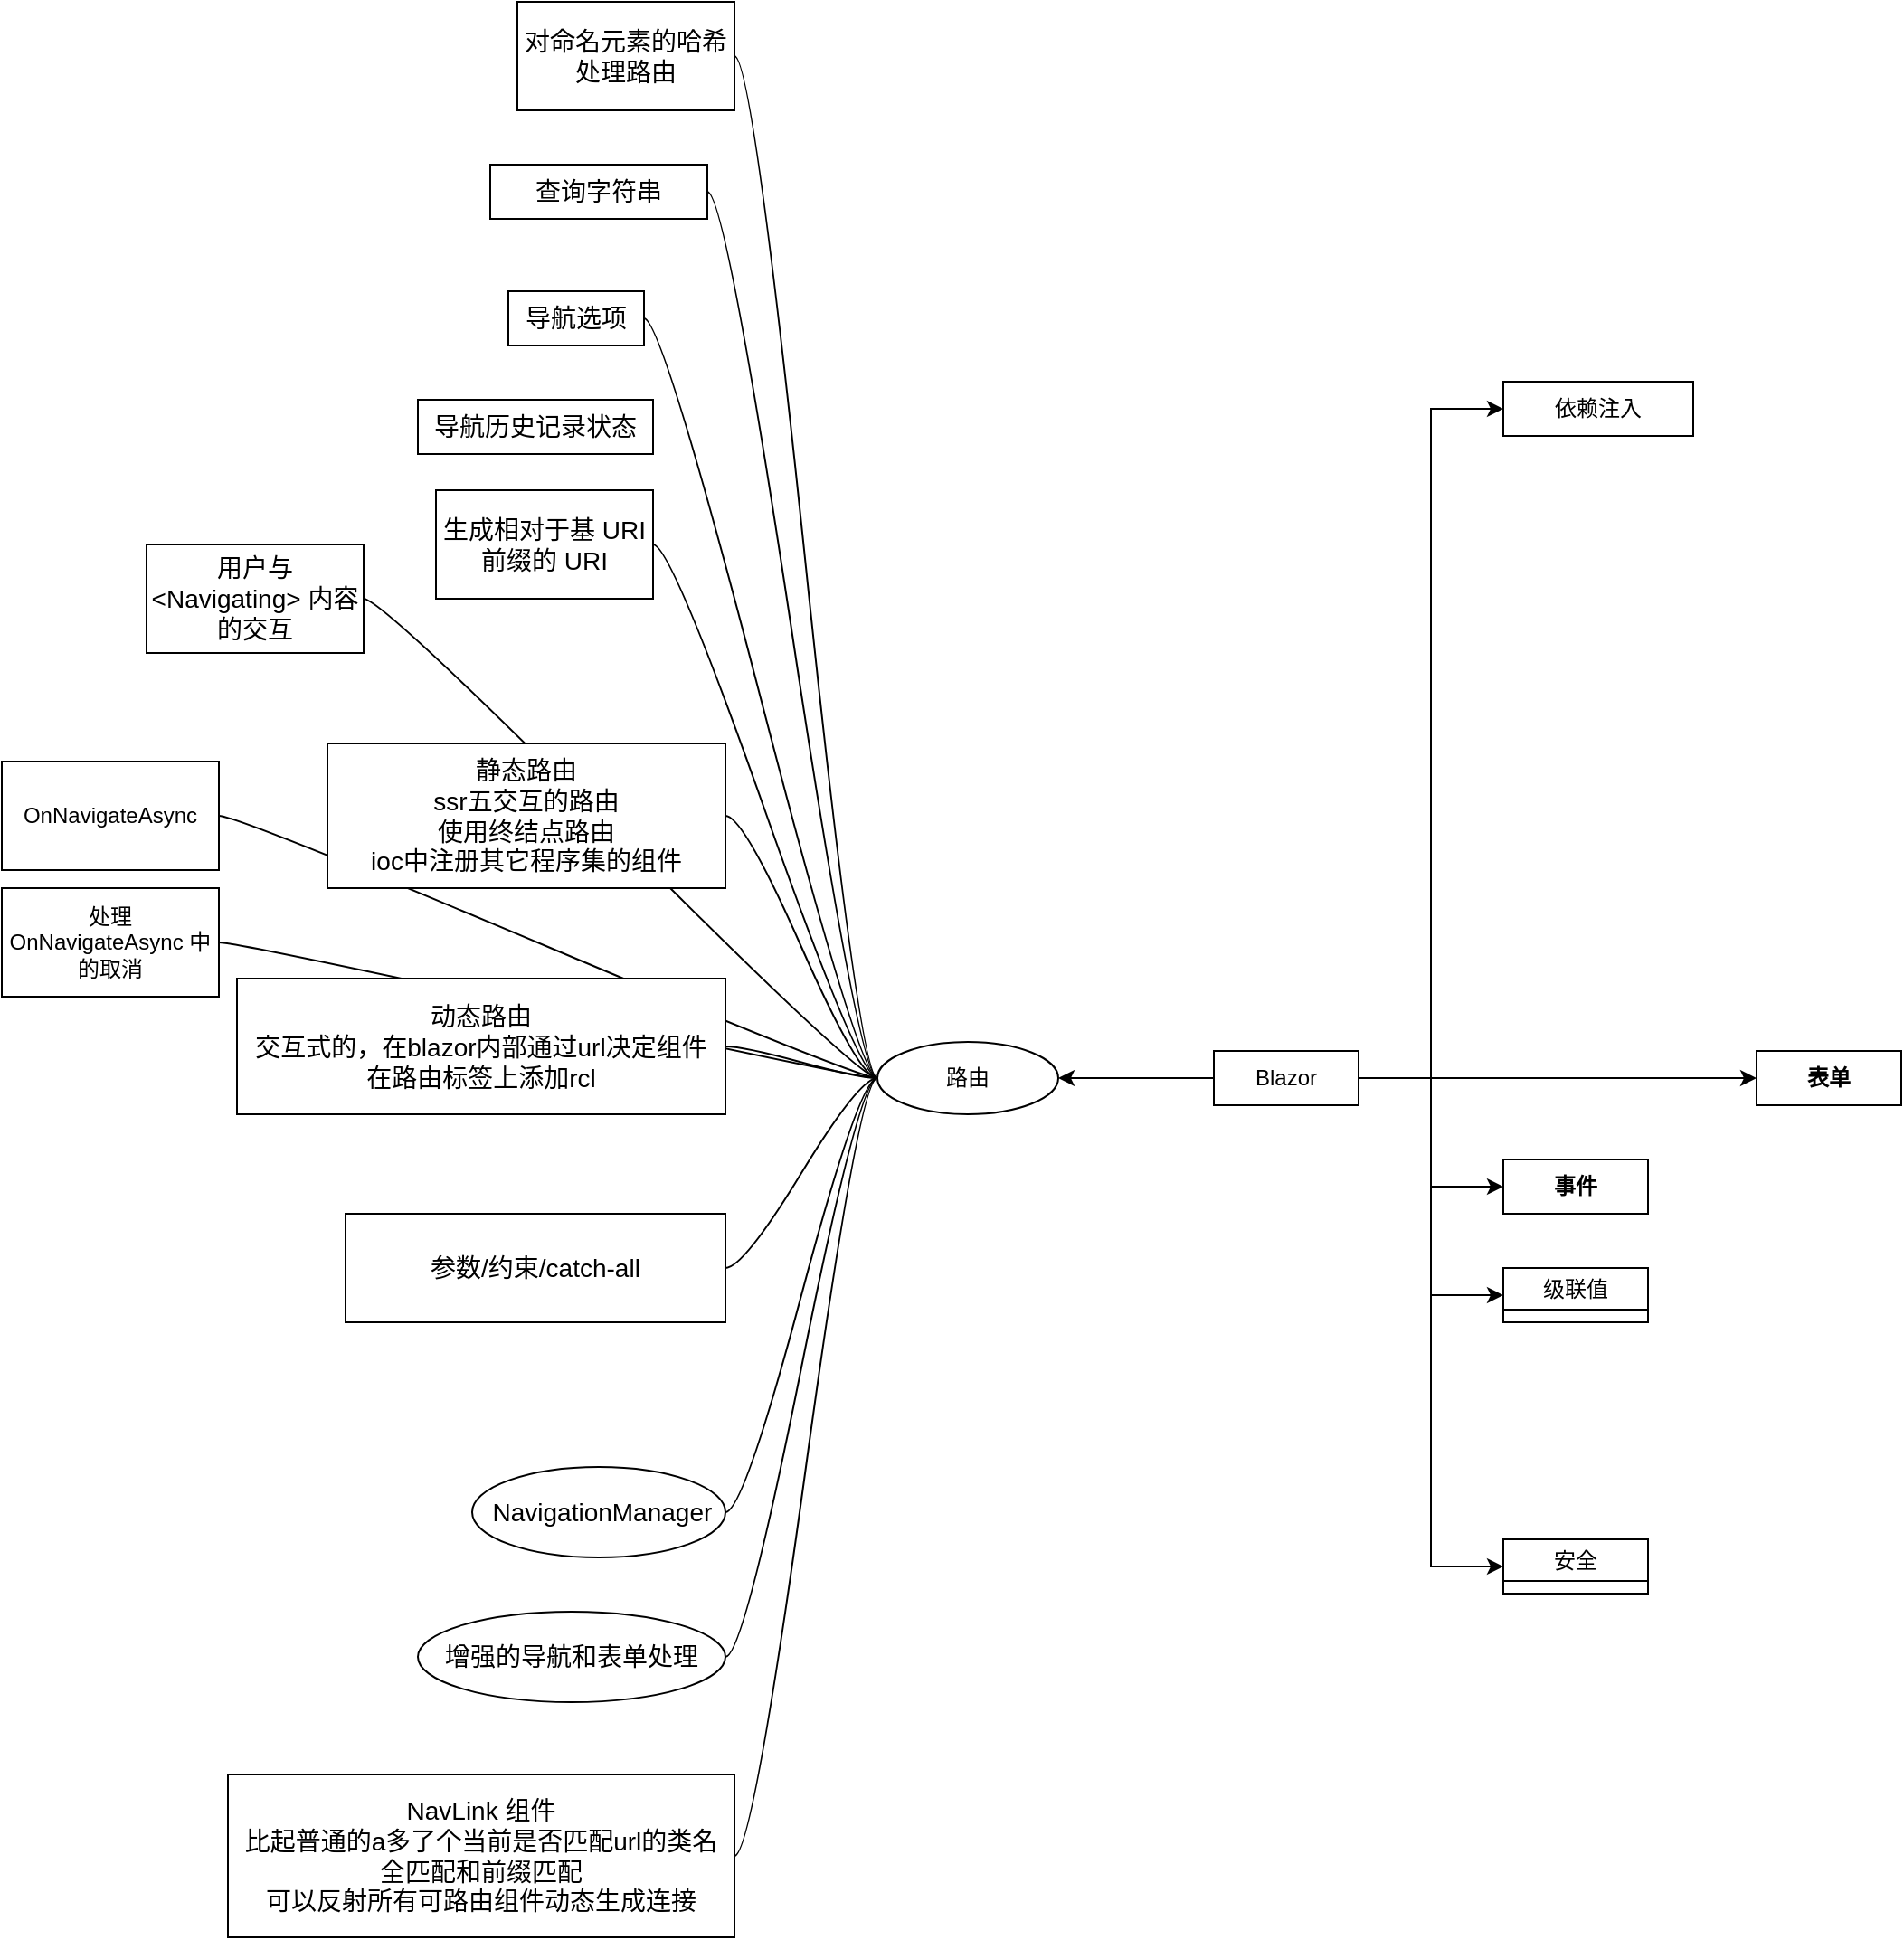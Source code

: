 <mxfile version="24.4.15" type="github">
  <diagram name="第 1 页" id="9dL3aeNZnrdGKL3NRtZ4">
    <mxGraphModel dx="2253" dy="1962" grid="1" gridSize="10" guides="1" tooltips="1" connect="1" arrows="1" fold="1" page="1" pageScale="1" pageWidth="827" pageHeight="1169" math="0" shadow="0">
      <root>
        <mxCell id="0" />
        <mxCell id="1" parent="0" />
        <UserObject label="&lt;span style=&quot;font-weight: 400; text-align: left;&quot;&gt;级联值&lt;/span&gt;" link="https://learn.microsoft.com/zh-cn/aspnet/core/blazor/components/cascading-values-and-parameters?view=aspnetcore-8.0" linkTarget="_blank" id="Nx5NZt9RhkugBRBcL5FL-10">
          <mxCell style="swimlane;whiteSpace=wrap;html=1;" parent="1" vertex="1" collapsed="1">
            <mxGeometry x="710" y="600" width="80" height="30" as="geometry">
              <mxRectangle x="710" y="600" width="230" height="120" as="alternateBounds" />
            </mxGeometry>
          </mxCell>
        </UserObject>
        <mxCell id="Nx5NZt9RhkugBRBcL5FL-37" value="&lt;span style=&quot;text-align: left;&quot;&gt;匿名或命名值&lt;/span&gt;&lt;div&gt;&lt;span style=&quot;text-align: left;&quot;&gt;不变的数据用IsFixed&amp;nbsp;&lt;/span&gt;&lt;span style=&quot;text-align: left;&quot;&gt;&lt;br&gt;&lt;/span&gt;&lt;/div&gt;&lt;div&gt;&lt;span style=&quot;text-align: left;&quot;&gt;从ioc提供 或者 通过级联值组件提供&lt;/span&gt;&lt;span style=&quot;text-align: left;&quot;&gt;&lt;br&gt;&lt;/span&gt;&lt;/div&gt;&lt;div&gt;&lt;span style=&quot;text-align: left;&quot;&gt;级联参数中的泛型参考&lt;/span&gt;&lt;span style=&quot;text-align: left;&quot;&gt;&lt;br&gt;&lt;/span&gt;&lt;/div&gt;" style="text;html=1;align=center;verticalAlign=middle;whiteSpace=wrap;rounded=0;" parent="Nx5NZt9RhkugBRBcL5FL-10" vertex="1">
          <mxGeometry x="10" y="30" width="210" height="80" as="geometry" />
        </mxCell>
        <mxCell id="LEiN4Oc-gCtD11Xc73Pk-11" style="edgeStyle=orthogonalEdgeStyle;rounded=0;orthogonalLoop=1;jettySize=auto;html=1;exitX=1;exitY=0.5;exitDx=0;exitDy=0;entryX=0;entryY=0.5;entryDx=0;entryDy=0;" parent="1" source="LEiN4Oc-gCtD11Xc73Pk-2" target="LEiN4Oc-gCtD11Xc73Pk-10" edge="1">
          <mxGeometry relative="1" as="geometry" />
        </mxCell>
        <mxCell id="LEiN4Oc-gCtD11Xc73Pk-14" style="edgeStyle=orthogonalEdgeStyle;rounded=0;orthogonalLoop=1;jettySize=auto;html=1;exitX=1;exitY=0.5;exitDx=0;exitDy=0;entryX=0;entryY=0.5;entryDx=0;entryDy=0;" parent="1" source="LEiN4Oc-gCtD11Xc73Pk-2" target="Nx5NZt9RhkugBRBcL5FL-10" edge="1">
          <mxGeometry relative="1" as="geometry" />
        </mxCell>
        <mxCell id="LEiN4Oc-gCtD11Xc73Pk-17" style="edgeStyle=orthogonalEdgeStyle;rounded=0;orthogonalLoop=1;jettySize=auto;html=1;exitX=1;exitY=0.5;exitDx=0;exitDy=0;entryX=0;entryY=0.5;entryDx=0;entryDy=0;" parent="1" source="LEiN4Oc-gCtD11Xc73Pk-2" target="LEiN4Oc-gCtD11Xc73Pk-15" edge="1">
          <mxGeometry relative="1" as="geometry">
            <mxPoint x="530" y="900" as="targetPoint" />
          </mxGeometry>
        </mxCell>
        <mxCell id="9soH2Tnj0gDLSs4Zu7I_-5" style="edgeStyle=orthogonalEdgeStyle;rounded=0;orthogonalLoop=1;jettySize=auto;html=1;exitX=1;exitY=0.5;exitDx=0;exitDy=0;entryX=0;entryY=0.5;entryDx=0;entryDy=0;" parent="1" source="LEiN4Oc-gCtD11Xc73Pk-2" target="NA4N0K11jMTMra5-zzjc-3" edge="1">
          <mxGeometry relative="1" as="geometry">
            <mxPoint x="710" y="130" as="targetPoint" />
            <Array as="points">
              <mxPoint x="670" y="495" />
              <mxPoint x="670" y="125" />
            </Array>
          </mxGeometry>
        </mxCell>
        <mxCell id="a63SE2EhLeEljrI_GzT4-1" style="edgeStyle=orthogonalEdgeStyle;rounded=0;orthogonalLoop=1;jettySize=auto;html=1;exitX=1;exitY=0.5;exitDx=0;exitDy=0;entryX=0;entryY=0.5;entryDx=0;entryDy=0;" edge="1" parent="1" source="LEiN4Oc-gCtD11Xc73Pk-2" target="LEiN4Oc-gCtD11Xc73Pk-6">
          <mxGeometry relative="1" as="geometry" />
        </mxCell>
        <mxCell id="a63SE2EhLeEljrI_GzT4-3" style="edgeStyle=orthogonalEdgeStyle;rounded=0;orthogonalLoop=1;jettySize=auto;html=1;exitX=0;exitY=0.5;exitDx=0;exitDy=0;entryX=1;entryY=0.5;entryDx=0;entryDy=0;" edge="1" parent="1" source="LEiN4Oc-gCtD11Xc73Pk-2" target="a63SE2EhLeEljrI_GzT4-2">
          <mxGeometry relative="1" as="geometry" />
        </mxCell>
        <mxCell id="LEiN4Oc-gCtD11Xc73Pk-2" value="Blazor" style="rounded=0;whiteSpace=wrap;html=1;treeFolding=1;" parent="1" vertex="1">
          <mxGeometry x="550" y="480" width="80" height="30" as="geometry" />
        </mxCell>
        <mxCell id="LEiN4Oc-gCtD11Xc73Pk-6" value="&lt;span style=&quot;font-weight: 700;&quot;&gt;表单&lt;/span&gt;" style="rounded=0;whiteSpace=wrap;html=1;treeFolding=1;" parent="1" vertex="1">
          <mxGeometry x="850" y="480" width="80" height="30" as="geometry" />
        </mxCell>
        <mxCell id="LEiN4Oc-gCtD11Xc73Pk-10" value="&lt;span style=&quot;font-weight: 700;&quot;&gt;事件&lt;/span&gt;" style="rounded=0;whiteSpace=wrap;html=1;treeFolding=1;" parent="1" vertex="1">
          <mxGeometry x="710" y="540" width="80" height="30" as="geometry" />
        </mxCell>
        <UserObject label="&lt;span style=&quot;font-weight: 400; text-align: left;&quot;&gt;安全&lt;/span&gt;" id="LEiN4Oc-gCtD11Xc73Pk-15">
          <mxCell style="swimlane;whiteSpace=wrap;html=1;" parent="1" vertex="1" collapsed="1">
            <mxGeometry x="710" y="750" width="80" height="30" as="geometry">
              <mxRectangle x="710" y="750" width="300" height="190" as="alternateBounds" />
            </mxGeometry>
          </mxCell>
        </UserObject>
        <mxCell id="LEiN4Oc-gCtD11Xc73Pk-16" value="&lt;span style=&quot;text-align: left;&quot;&gt;匿名或命名值&lt;/span&gt;&lt;div&gt;&lt;span style=&quot;text-align: left;&quot;&gt;不变的数据用IsFixed&amp;nbsp;&lt;/span&gt;&lt;span style=&quot;text-align: left;&quot;&gt;&lt;br&gt;&lt;/span&gt;&lt;/div&gt;&lt;div&gt;&lt;span style=&quot;text-align: left;&quot;&gt;从ioc提供 或者 通过级联值组件提供&lt;/span&gt;&lt;span style=&quot;text-align: left;&quot;&gt;&lt;br&gt;&lt;/span&gt;&lt;/div&gt;&lt;div&gt;&lt;span style=&quot;text-align: left;&quot;&gt;级联参数中的泛型参考&lt;/span&gt;&lt;span style=&quot;text-align: left;&quot;&gt;&lt;br&gt;&lt;/span&gt;&lt;/div&gt;" style="text;html=1;align=center;verticalAlign=middle;whiteSpace=wrap;rounded=0;" parent="LEiN4Oc-gCtD11Xc73Pk-15" vertex="1">
          <mxGeometry x="30" y="50" width="210" height="110" as="geometry" />
        </mxCell>
        <UserObject label="&lt;div style=&quot;text-align: left;&quot;&gt;&lt;span style=&quot;background-color: initial; font-weight: 400;&quot;&gt;ef问题&lt;/span&gt;&lt;/div&gt;" id="9soH2Tnj0gDLSs4Zu7I_-28">
          <mxCell style="swimlane;whiteSpace=wrap;html=1;" parent="1" vertex="1" visible="0">
            <mxGeometry x="1470" y="70" width="170" height="80" as="geometry">
              <mxRectangle x="1440" y="200" width="80" height="35" as="alternateBounds" />
            </mxGeometry>
          </mxCell>
        </UserObject>
        <mxCell id="9soH2Tnj0gDLSs4Zu7I_-29" value="&lt;div&gt;没啥特别的，&lt;/div&gt;" style="text;html=1;align=left;verticalAlign=top;whiteSpace=wrap;rounded=0;movable=1;resizable=1;rotatable=1;deletable=1;editable=1;locked=0;connectable=1;" parent="9soH2Tnj0gDLSs4Zu7I_-28" vertex="1">
          <mxGeometry x="10" y="30" width="150" height="30" as="geometry" />
        </mxCell>
        <mxCell id="9soH2Tnj0gDLSs4Zu7I_-4" value="&lt;div&gt;&lt;span style=&quot;&quot;&gt;没啥特别的&lt;/span&gt;&lt;/div&gt;&lt;div&gt;&lt;span style=&quot;&quot;&gt;若某些服务是客户端服务端都需要的，则在客户端项目中定义扩展方法，两边都调用下。&lt;/span&gt;&lt;/div&gt;&lt;div&gt;&lt;span style=&quot;&quot;&gt;日抛仅在客户端注册服务，客户端也会预呈现时报错，要么服务端注册下，要么禁用&lt;/span&gt;&lt;/div&gt;&lt;div&gt;&lt;span style=&quot;&quot;&gt;&lt;br&gt;&lt;/span&gt;&lt;/div&gt;&lt;div&gt;scope客户端中等同于单例&lt;/div&gt;&lt;div&gt;tran的是每次从容器中获取服务都会new一个&lt;/div&gt;&lt;div&gt;&lt;br&gt;&lt;/div&gt;&lt;div&gt;在组件中需要服务是用@inject 或InjectAttribute&lt;/div&gt;&lt;div&gt;&lt;br&gt;&lt;/div&gt;&lt;div&gt;Dispose服务问题&lt;/div&gt;&lt;div&gt;结论：单例的无所谓，没有实现IDispose的有点点问题，但不大，除了单例最好用都用&lt;span style=&quot;background-color: initial;&quot;&gt;OwningComponentBase&lt;/span&gt;&lt;/div&gt;&lt;div&gt;&lt;span style=&quot;background-color: initial;&quot;&gt;&lt;br&gt;&lt;/span&gt;&lt;/div&gt;&lt;div&gt;瞬态或范围服务在服务端基于长连接，所以生存期过程，对Dispose对象有影响，因为会长期持有&lt;/div&gt;&lt;div&gt;瞬时dispose服务在客户端也有问题，因为每次从容器中获取服务时都会是新的，又无法释放&lt;/div&gt;&lt;div&gt;所以dispose要尤其注意，请使用：&amp;nbsp;OwningComponentBase&lt;/div&gt;&lt;div&gt;&lt;br&gt;&lt;/div&gt;&lt;div&gt;文档中有检查应该使用使用&lt;span style=&quot;background-color: initial;&quot;&gt;OwningComponentBase的服务，这个还是有必要的，因为将来也可能搞出问题来&lt;/span&gt;&lt;/div&gt;&lt;div&gt;&lt;span style=&quot;background-color: initial;&quot;&gt;&lt;br&gt;&lt;/span&gt;&lt;/div&gt;&lt;div&gt;&lt;span style=&quot;background-color: initial;&quot;&gt;ef中这方面的说明请参考文档&lt;/span&gt;&lt;/div&gt;&lt;div&gt;&lt;br&gt;&lt;/div&gt;" style="text;html=1;align=left;verticalAlign=top;whiteSpace=wrap;rounded=0;movable=1;resizable=1;rotatable=1;deletable=1;editable=1;locked=0;connectable=1;spacingTop=2;spacingLeft=5;spacingBottom=5;spacingRight=5;" parent="1" vertex="1" visible="0">
          <mxGeometry x="1090" y="180" width="490" height="350" as="geometry" />
        </mxCell>
        <mxCell id="NA4N0K11jMTMra5-zzjc-4" style="edgeStyle=elbowEdgeStyle;rounded=0;orthogonalLoop=1;jettySize=auto;html=1;startArrow=none;endArrow=none;exitX=1;exitY=0.5;exitDx=0;exitDy=0;entryX=0;entryY=0.75;entryDx=0;entryDy=0;" parent="1" source="NA4N0K11jMTMra5-zzjc-3" target="9soH2Tnj0gDLSs4Zu7I_-28" edge="1" visible="0">
          <mxGeometry relative="1" as="geometry">
            <Array as="points">
              <mxPoint x="1160" y="140" />
            </Array>
          </mxGeometry>
        </mxCell>
        <mxCell id="NA4N0K11jMTMra5-zzjc-5" style="edgeStyle=elbowEdgeStyle;rounded=0;orthogonalLoop=1;jettySize=auto;html=1;startArrow=none;endArrow=none;exitX=1;exitY=0.5;exitDx=0;exitDy=0;" parent="1" source="NA4N0K11jMTMra5-zzjc-3" target="9soH2Tnj0gDLSs4Zu7I_-4" edge="1" visible="0">
          <mxGeometry relative="1" as="geometry" />
        </mxCell>
        <UserObject label="依赖注入" treeRoot="1" id="NA4N0K11jMTMra5-zzjc-3">
          <mxCell style="whiteSpace=wrap;html=1;align=center;treeFolding=1;treeMoving=1;newEdgeStyle={&quot;edgeStyle&quot;:&quot;elbowEdgeStyle&quot;,&quot;startArrow&quot;:&quot;none&quot;,&quot;endArrow&quot;:&quot;none&quot;};" parent="1" vertex="1" collapsed="1">
            <mxGeometry x="710" y="110" width="105" height="30" as="geometry" />
          </mxCell>
        </UserObject>
        <mxCell id="a63SE2EhLeEljrI_GzT4-6" style="edgeStyle=entityRelationEdgeStyle;rounded=0;orthogonalLoop=1;jettySize=auto;html=1;startArrow=none;endArrow=none;segment=10;curved=1;sourcePerimeterSpacing=0;targetPerimeterSpacing=0;exitX=0;exitY=0.5;exitDx=0;exitDy=0;entryX=1;entryY=0.5;entryDx=0;entryDy=0;" edge="1" parent="1" source="a63SE2EhLeEljrI_GzT4-2" target="a63SE2EhLeEljrI_GzT4-5">
          <mxGeometry relative="1" as="geometry" />
        </mxCell>
        <mxCell id="a63SE2EhLeEljrI_GzT4-8" style="edgeStyle=entityRelationEdgeStyle;rounded=0;orthogonalLoop=1;jettySize=auto;html=1;startArrow=none;endArrow=none;segment=10;curved=1;sourcePerimeterSpacing=0;targetPerimeterSpacing=0;exitX=0;exitY=0.5;exitDx=0;exitDy=0;entryX=1;entryY=0.5;entryDx=0;entryDy=0;" edge="1" parent="1" source="a63SE2EhLeEljrI_GzT4-2" target="a63SE2EhLeEljrI_GzT4-7">
          <mxGeometry relative="1" as="geometry" />
        </mxCell>
        <mxCell id="a63SE2EhLeEljrI_GzT4-10" style="edgeStyle=entityRelationEdgeStyle;rounded=0;orthogonalLoop=1;jettySize=auto;html=1;startArrow=none;endArrow=none;segment=10;curved=1;sourcePerimeterSpacing=0;targetPerimeterSpacing=0;exitX=0;exitY=0.5;exitDx=0;exitDy=0;entryX=1;entryY=0.5;entryDx=0;entryDy=0;" edge="1" parent="1" source="a63SE2EhLeEljrI_GzT4-2" target="a63SE2EhLeEljrI_GzT4-9">
          <mxGeometry relative="1" as="geometry" />
        </mxCell>
        <mxCell id="a63SE2EhLeEljrI_GzT4-19" style="edgeStyle=entityRelationEdgeStyle;rounded=0;orthogonalLoop=1;jettySize=auto;html=1;startArrow=none;endArrow=none;segment=10;curved=1;sourcePerimeterSpacing=0;targetPerimeterSpacing=0;exitX=0;exitY=0.5;exitDx=0;exitDy=0;" edge="1" parent="1" source="a63SE2EhLeEljrI_GzT4-2" target="a63SE2EhLeEljrI_GzT4-18">
          <mxGeometry relative="1" as="geometry" />
        </mxCell>
        <mxCell id="a63SE2EhLeEljrI_GzT4-22" style="edgeStyle=entityRelationEdgeStyle;rounded=0;orthogonalLoop=1;jettySize=auto;html=1;startArrow=none;endArrow=none;segment=10;curved=1;sourcePerimeterSpacing=0;targetPerimeterSpacing=0;exitX=0;exitY=0.5;exitDx=0;exitDy=0;entryX=1;entryY=0.5;entryDx=0;entryDy=0;" edge="1" parent="1" source="a63SE2EhLeEljrI_GzT4-2" target="a63SE2EhLeEljrI_GzT4-21">
          <mxGeometry relative="1" as="geometry" />
        </mxCell>
        <mxCell id="a63SE2EhLeEljrI_GzT4-26" style="edgeStyle=entityRelationEdgeStyle;rounded=0;orthogonalLoop=1;jettySize=auto;html=1;startArrow=none;endArrow=none;segment=10;curved=1;sourcePerimeterSpacing=0;targetPerimeterSpacing=0;exitX=0;exitY=0.5;exitDx=0;exitDy=0;" edge="1" parent="1" source="a63SE2EhLeEljrI_GzT4-2" target="a63SE2EhLeEljrI_GzT4-25">
          <mxGeometry relative="1" as="geometry" />
        </mxCell>
        <mxCell id="a63SE2EhLeEljrI_GzT4-32" style="edgeStyle=entityRelationEdgeStyle;rounded=0;orthogonalLoop=1;jettySize=auto;html=1;startArrow=none;endArrow=none;segment=10;curved=1;sourcePerimeterSpacing=0;targetPerimeterSpacing=0;exitX=0;exitY=0.5;exitDx=0;exitDy=0;entryX=1;entryY=0.5;entryDx=0;entryDy=0;" edge="1" parent="1" source="a63SE2EhLeEljrI_GzT4-2" target="a63SE2EhLeEljrI_GzT4-31">
          <mxGeometry relative="1" as="geometry" />
        </mxCell>
        <mxCell id="a63SE2EhLeEljrI_GzT4-35" style="edgeStyle=entityRelationEdgeStyle;rounded=0;orthogonalLoop=1;jettySize=auto;html=1;startArrow=none;endArrow=none;segment=10;curved=1;sourcePerimeterSpacing=0;targetPerimeterSpacing=0;exitX=0;exitY=0.5;exitDx=0;exitDy=0;" edge="1" parent="1" source="a63SE2EhLeEljrI_GzT4-2" target="a63SE2EhLeEljrI_GzT4-34">
          <mxGeometry relative="1" as="geometry" />
        </mxCell>
        <mxCell id="a63SE2EhLeEljrI_GzT4-37" style="edgeStyle=entityRelationEdgeStyle;rounded=0;orthogonalLoop=1;jettySize=auto;html=1;startArrow=none;endArrow=none;segment=10;curved=1;sourcePerimeterSpacing=0;targetPerimeterSpacing=0;exitX=0;exitY=0.5;exitDx=0;exitDy=0;entryX=1;entryY=0.5;entryDx=0;entryDy=0;" edge="1" parent="1" source="a63SE2EhLeEljrI_GzT4-2" target="a63SE2EhLeEljrI_GzT4-36">
          <mxGeometry relative="1" as="geometry" />
        </mxCell>
        <mxCell id="a63SE2EhLeEljrI_GzT4-39" style="edgeStyle=entityRelationEdgeStyle;rounded=0;orthogonalLoop=1;jettySize=auto;html=1;startArrow=none;endArrow=none;segment=10;curved=1;sourcePerimeterSpacing=0;targetPerimeterSpacing=0;exitX=0;exitY=0.5;exitDx=0;exitDy=0;entryX=1;entryY=0.5;entryDx=0;entryDy=0;" edge="1" parent="1" source="a63SE2EhLeEljrI_GzT4-2" target="a63SE2EhLeEljrI_GzT4-38">
          <mxGeometry relative="1" as="geometry" />
        </mxCell>
        <mxCell id="a63SE2EhLeEljrI_GzT4-41" style="edgeStyle=entityRelationEdgeStyle;rounded=0;orthogonalLoop=1;jettySize=auto;html=1;startArrow=none;endArrow=none;segment=10;curved=1;sourcePerimeterSpacing=0;targetPerimeterSpacing=0;exitX=0;exitY=0.5;exitDx=0;exitDy=0;entryX=1;entryY=0.5;entryDx=0;entryDy=0;" edge="1" parent="1" source="a63SE2EhLeEljrI_GzT4-2" target="a63SE2EhLeEljrI_GzT4-40">
          <mxGeometry relative="1" as="geometry" />
        </mxCell>
        <mxCell id="a63SE2EhLeEljrI_GzT4-43" style="edgeStyle=entityRelationEdgeStyle;rounded=0;orthogonalLoop=1;jettySize=auto;html=1;startArrow=none;endArrow=none;segment=10;curved=1;sourcePerimeterSpacing=0;targetPerimeterSpacing=0;exitX=0;exitY=0.5;exitDx=0;exitDy=0;" edge="1" parent="1" source="a63SE2EhLeEljrI_GzT4-2" target="a63SE2EhLeEljrI_GzT4-42">
          <mxGeometry relative="1" as="geometry" />
        </mxCell>
        <mxCell id="a63SE2EhLeEljrI_GzT4-45" style="edgeStyle=entityRelationEdgeStyle;rounded=0;orthogonalLoop=1;jettySize=auto;html=1;startArrow=none;endArrow=none;segment=10;curved=1;sourcePerimeterSpacing=0;targetPerimeterSpacing=0;exitX=0;exitY=0.5;exitDx=0;exitDy=0;" edge="1" parent="1" source="a63SE2EhLeEljrI_GzT4-2" target="a63SE2EhLeEljrI_GzT4-44">
          <mxGeometry relative="1" as="geometry" />
        </mxCell>
        <mxCell id="a63SE2EhLeEljrI_GzT4-2" value="路由" style="ellipse;whiteSpace=wrap;html=1;align=center;newEdgeStyle={&quot;edgeStyle&quot;:&quot;entityRelationEdgeStyle&quot;,&quot;startArrow&quot;:&quot;none&quot;,&quot;endArrow&quot;:&quot;none&quot;,&quot;segment&quot;:10,&quot;curved&quot;:1,&quot;sourcePerimeterSpacing&quot;:0,&quot;targetPerimeterSpacing&quot;:0};treeFolding=1;treeMoving=1;" vertex="1" parent="1">
          <mxGeometry x="364" y="475" width="100" height="40" as="geometry" />
        </mxCell>
        <UserObject label="&lt;div style=&quot;font-size: 14px;&quot;&gt;静态路由&lt;/div&gt;ssr五交互的路由&lt;div style=&quot;font-size: 14px;&quot;&gt;使用终结点路由&lt;/div&gt;&lt;div style=&quot;font-size: 14px;&quot;&gt;ioc中注册其它程序集的组件&lt;/div&gt;" treeRoot="1" id="a63SE2EhLeEljrI_GzT4-5">
          <mxCell style="whiteSpace=wrap;html=1;align=center;treeFolding=1;treeMoving=1;newEdgeStyle={&quot;edgeStyle&quot;:&quot;elbowEdgeStyle&quot;,&quot;startArrow&quot;:&quot;none&quot;,&quot;endArrow&quot;:&quot;none&quot;};fontSize=14;" vertex="1" parent="1">
            <mxGeometry x="60" y="310" width="220" height="80" as="geometry" />
          </mxCell>
        </UserObject>
        <UserObject label="&lt;div style=&quot;font-size: 14px;&quot;&gt;动态路由&lt;/div&gt;交互式的，在blazor内部通过url决定组件&lt;div style=&quot;font-size: 14px;&quot;&gt;在路由标签上添加rcl&lt;/div&gt;" treeRoot="1" id="a63SE2EhLeEljrI_GzT4-7">
          <mxCell style="whiteSpace=wrap;html=1;align=center;treeFolding=1;treeMoving=1;newEdgeStyle={&quot;edgeStyle&quot;:&quot;elbowEdgeStyle&quot;,&quot;startArrow&quot;:&quot;none&quot;,&quot;endArrow&quot;:&quot;none&quot;};fontSize=14;" vertex="1" parent="1">
            <mxGeometry x="10" y="440" width="270" height="75" as="geometry" />
          </mxCell>
        </UserObject>
        <UserObject label="参数/约束/catch-all" treeRoot="1" id="a63SE2EhLeEljrI_GzT4-9">
          <mxCell style="whiteSpace=wrap;html=1;align=center;treeFolding=1;treeMoving=1;newEdgeStyle={&quot;edgeStyle&quot;:&quot;elbowEdgeStyle&quot;,&quot;startArrow&quot;:&quot;none&quot;,&quot;endArrow&quot;:&quot;none&quot;};fontSize=14;" vertex="1" parent="1">
            <mxGeometry x="70" y="570" width="210" height="60" as="geometry" />
          </mxCell>
        </UserObject>
        <mxCell id="a63SE2EhLeEljrI_GzT4-15" style="edgeStyle=elbowEdgeStyle;rounded=0;orthogonalLoop=1;jettySize=auto;html=1;startArrow=none;endArrow=none;exitX=0;exitY=0.5;exitDx=0;exitDy=0;entryX=1;entryY=0.5;entryDx=0;entryDy=0;" edge="1" parent="1" source="a63SE2EhLeEljrI_GzT4-11" target="a63SE2EhLeEljrI_GzT4-14" visible="0">
          <mxGeometry relative="1" as="geometry" />
        </mxCell>
        <mxCell id="a63SE2EhLeEljrI_GzT4-17" style="edgeStyle=elbowEdgeStyle;rounded=0;orthogonalLoop=1;jettySize=auto;html=1;startArrow=none;endArrow=none;exitX=0;exitY=0.5;exitDx=0;exitDy=0;" edge="1" parent="1" source="a63SE2EhLeEljrI_GzT4-11" target="a63SE2EhLeEljrI_GzT4-16" visible="0">
          <mxGeometry relative="1" as="geometry" />
        </mxCell>
        <UserObject label="处理/阻止位置更改" treeRoot="1" id="a63SE2EhLeEljrI_GzT4-11">
          <mxCell style="whiteSpace=wrap;html=1;align=center;treeFolding=1;treeMoving=1;newEdgeStyle={&quot;edgeStyle&quot;:&quot;elbowEdgeStyle&quot;,&quot;startArrow&quot;:&quot;none&quot;,&quot;endArrow&quot;:&quot;none&quot;};" vertex="1" visible="0" collapsed="1" parent="1">
            <mxGeometry x="-20" y="690" width="120" height="60" as="geometry" />
          </mxCell>
        </UserObject>
        <UserObject label="NavigationLock组件&lt;div&gt;弹窗是否调整到别地址&lt;/div&gt;" treeRoot="1" id="a63SE2EhLeEljrI_GzT4-14">
          <mxCell style="whiteSpace=wrap;html=1;align=center;treeFolding=1;treeMoving=1;newEdgeStyle={&quot;edgeStyle&quot;:&quot;elbowEdgeStyle&quot;,&quot;startArrow&quot;:&quot;none&quot;,&quot;endArrow&quot;:&quot;none&quot;};fontSize=14;" vertex="1" visible="0" parent="1">
            <mxGeometry x="-280" y="685" width="160" height="70" as="geometry" />
          </mxCell>
        </UserObject>
        <UserObject label="RegisterLocationChangingHandler&lt;div&gt;在应用内部导航时，并行回调&lt;/div&gt;&lt;div&gt;通常在AfterRender注册&lt;/div&gt;&lt;div&gt;用于导航前判断决定导航是否继续&lt;/div&gt;&lt;div&gt;需要Dispose释放注册&lt;/div&gt;" treeRoot="1" id="a63SE2EhLeEljrI_GzT4-16">
          <mxCell style="whiteSpace=wrap;html=1;align=center;treeFolding=1;treeMoving=1;newEdgeStyle={&quot;edgeStyle&quot;:&quot;elbowEdgeStyle&quot;,&quot;startArrow&quot;:&quot;none&quot;,&quot;endArrow&quot;:&quot;none&quot;};fontSize=14;" vertex="1" visible="0" parent="1">
            <mxGeometry x="-330" y="810" width="270" height="130" as="geometry" />
          </mxCell>
        </UserObject>
        <UserObject label="NavLink 组件&lt;div&gt;比起普通的a多了个当前是否匹配url的类名&lt;/div&gt;&lt;div&gt;全匹配和前缀匹配&lt;/div&gt;&lt;div&gt;可以反射所有可路由组件动态生成连接&lt;/div&gt;" treeRoot="1" id="a63SE2EhLeEljrI_GzT4-18">
          <mxCell style="whiteSpace=wrap;html=1;align=center;treeFolding=1;treeMoving=1;newEdgeStyle={&quot;edgeStyle&quot;:&quot;elbowEdgeStyle&quot;,&quot;startArrow&quot;:&quot;none&quot;,&quot;endArrow&quot;:&quot;none&quot;};fontSize=14;" vertex="1" parent="1">
            <mxGeometry x="5" y="880" width="280" height="90" as="geometry" />
          </mxCell>
        </UserObject>
        <UserObject label="&amp;nbsp;LocationChanged&lt;div&gt;导航后触发，无法阻止&lt;/div&gt;" treeRoot="1" id="a63SE2EhLeEljrI_GzT4-20">
          <mxCell style="whiteSpace=wrap;html=1;align=center;treeFolding=1;treeMoving=1;newEdgeStyle={&quot;edgeStyle&quot;:&quot;elbowEdgeStyle&quot;,&quot;startArrow&quot;:&quot;none&quot;,&quot;endArrow&quot;:&quot;none&quot;};fontSize=14;" vertex="1" visible="0" parent="1">
            <mxGeometry x="-80" y="790" width="170" height="60" as="geometry" />
          </mxCell>
        </UserObject>
        <mxCell id="a63SE2EhLeEljrI_GzT4-23" style="edgeStyle=entityRelationEdgeStyle;rounded=0;orthogonalLoop=1;jettySize=auto;html=1;startArrow=none;endArrow=none;segment=10;curved=1;sourcePerimeterSpacing=0;targetPerimeterSpacing=0;exitX=0;exitY=0.5;exitDx=0;exitDy=0;entryX=1;entryY=0.5;entryDx=0;entryDy=0;" edge="1" parent="1" source="a63SE2EhLeEljrI_GzT4-21" target="a63SE2EhLeEljrI_GzT4-11" visible="0">
          <mxGeometry relative="1" as="geometry" />
        </mxCell>
        <mxCell id="a63SE2EhLeEljrI_GzT4-24" style="edgeStyle=entityRelationEdgeStyle;rounded=0;orthogonalLoop=1;jettySize=auto;html=1;startArrow=none;endArrow=none;segment=10;curved=1;sourcePerimeterSpacing=0;targetPerimeterSpacing=0;exitX=0;exitY=0.5;exitDx=0;exitDy=0;entryX=1;entryY=0.5;entryDx=0;entryDy=0;" edge="1" parent="1" source="a63SE2EhLeEljrI_GzT4-21" target="a63SE2EhLeEljrI_GzT4-20" visible="0">
          <mxGeometry relative="1" as="geometry" />
        </mxCell>
        <mxCell id="a63SE2EhLeEljrI_GzT4-21" value="&amp;nbsp;NavigationManager" style="ellipse;whiteSpace=wrap;html=1;align=center;newEdgeStyle={&quot;edgeStyle&quot;:&quot;entityRelationEdgeStyle&quot;,&quot;startArrow&quot;:&quot;none&quot;,&quot;endArrow&quot;:&quot;none&quot;,&quot;segment&quot;:10,&quot;curved&quot;:1,&quot;sourcePerimeterSpacing&quot;:0,&quot;targetPerimeterSpacing&quot;:0};treeFolding=1;treeMoving=1;fontSize=14;" vertex="1" collapsed="1" parent="1">
          <mxGeometry x="140" y="710" width="140" height="50" as="geometry" />
        </mxCell>
        <mxCell id="a63SE2EhLeEljrI_GzT4-28" style="edgeStyle=entityRelationEdgeStyle;rounded=0;orthogonalLoop=1;jettySize=auto;html=1;startArrow=none;endArrow=none;segment=10;curved=1;sourcePerimeterSpacing=0;targetPerimeterSpacing=0;exitX=0;exitY=0.5;exitDx=0;exitDy=0;entryX=1;entryY=0.5;entryDx=0;entryDy=0;" edge="1" parent="1" source="a63SE2EhLeEljrI_GzT4-25" target="a63SE2EhLeEljrI_GzT4-27" visible="0">
          <mxGeometry relative="1" as="geometry" />
        </mxCell>
        <mxCell id="a63SE2EhLeEljrI_GzT4-30" style="edgeStyle=entityRelationEdgeStyle;rounded=0;orthogonalLoop=1;jettySize=auto;html=1;startArrow=none;endArrow=none;segment=10;curved=1;sourcePerimeterSpacing=0;targetPerimeterSpacing=0;exitX=0;exitY=0.5;exitDx=0;exitDy=0;entryX=1;entryY=0.5;entryDx=0;entryDy=0;" edge="1" parent="1" source="a63SE2EhLeEljrI_GzT4-25" target="a63SE2EhLeEljrI_GzT4-29" visible="0">
          <mxGeometry relative="1" as="geometry" />
        </mxCell>
        <mxCell id="a63SE2EhLeEljrI_GzT4-25" value="增强的导航和表单处理" style="ellipse;whiteSpace=wrap;html=1;align=center;newEdgeStyle={&quot;edgeStyle&quot;:&quot;entityRelationEdgeStyle&quot;,&quot;startArrow&quot;:&quot;none&quot;,&quot;endArrow&quot;:&quot;none&quot;,&quot;segment&quot;:10,&quot;curved&quot;:1,&quot;sourcePerimeterSpacing&quot;:0,&quot;targetPerimeterSpacing&quot;:0};treeFolding=1;treeMoving=1;fontSize=14;" vertex="1" collapsed="1" parent="1">
          <mxGeometry x="110" y="790" width="170" height="50" as="geometry" />
        </mxCell>
        <UserObject label="啥是增强导航和表单&lt;div&gt;拦截url做ajax请求&lt;/div&gt;" treeRoot="1" id="a63SE2EhLeEljrI_GzT4-27">
          <mxCell style="whiteSpace=wrap;html=1;align=center;treeFolding=1;treeMoving=1;newEdgeStyle={&quot;edgeStyle&quot;:&quot;elbowEdgeStyle&quot;,&quot;startArrow&quot;:&quot;none&quot;,&quot;endArrow&quot;:&quot;none&quot;};" vertex="1" visible="0" parent="1">
            <mxGeometry x="-60" y="720" width="120" height="60" as="geometry" />
          </mxCell>
        </UserObject>
        <UserObject label="可以硬性阻止" treeRoot="1" id="a63SE2EhLeEljrI_GzT4-29">
          <mxCell style="whiteSpace=wrap;html=1;align=center;treeFolding=1;treeMoving=1;newEdgeStyle={&quot;edgeStyle&quot;:&quot;elbowEdgeStyle&quot;,&quot;startArrow&quot;:&quot;none&quot;,&quot;endArrow&quot;:&quot;none&quot;};" vertex="1" visible="0" parent="1">
            <mxGeometry x="-60" y="800" width="120" height="60" as="geometry" />
          </mxCell>
        </UserObject>
        <UserObject label="生成相对于基 URI 前缀的 URI" treeRoot="1" id="a63SE2EhLeEljrI_GzT4-31">
          <mxCell style="whiteSpace=wrap;html=1;align=center;treeFolding=1;treeMoving=1;newEdgeStyle={&quot;edgeStyle&quot;:&quot;elbowEdgeStyle&quot;,&quot;startArrow&quot;:&quot;none&quot;,&quot;endArrow&quot;:&quot;none&quot;};fontSize=14;" vertex="1" parent="1">
            <mxGeometry x="120" y="170" width="120" height="60" as="geometry" />
          </mxCell>
        </UserObject>
        <UserObject label="导航历史记录状态" treeRoot="1" id="a63SE2EhLeEljrI_GzT4-33">
          <mxCell style="whiteSpace=wrap;html=1;align=center;treeFolding=1;treeMoving=1;newEdgeStyle={&quot;edgeStyle&quot;:&quot;elbowEdgeStyle&quot;,&quot;startArrow&quot;:&quot;none&quot;,&quot;endArrow&quot;:&quot;none&quot;};fontSize=14;" vertex="1" parent="1">
            <mxGeometry x="110" y="120" width="130" height="30" as="geometry" />
          </mxCell>
        </UserObject>
        <UserObject label="导航选项" treeRoot="1" id="a63SE2EhLeEljrI_GzT4-34">
          <mxCell style="whiteSpace=wrap;html=1;align=center;treeFolding=1;treeMoving=1;newEdgeStyle={&quot;edgeStyle&quot;:&quot;elbowEdgeStyle&quot;,&quot;startArrow&quot;:&quot;none&quot;,&quot;endArrow&quot;:&quot;none&quot;};fontSize=14;" vertex="1" parent="1">
            <mxGeometry x="160" y="60" width="75" height="30" as="geometry" />
          </mxCell>
        </UserObject>
        <UserObject label="查询字符串" treeRoot="1" id="a63SE2EhLeEljrI_GzT4-36">
          <mxCell style="whiteSpace=wrap;html=1;align=center;treeFolding=1;treeMoving=1;newEdgeStyle={&quot;edgeStyle&quot;:&quot;elbowEdgeStyle&quot;,&quot;startArrow&quot;:&quot;none&quot;,&quot;endArrow&quot;:&quot;none&quot;};fontSize=14;" vertex="1" parent="1">
            <mxGeometry x="150" y="-10" width="120" height="30" as="geometry" />
          </mxCell>
        </UserObject>
        <UserObject label="对命名元素的哈希处理路由" treeRoot="1" id="a63SE2EhLeEljrI_GzT4-38">
          <mxCell style="whiteSpace=wrap;html=1;align=center;treeFolding=1;treeMoving=1;newEdgeStyle={&quot;edgeStyle&quot;:&quot;elbowEdgeStyle&quot;,&quot;startArrow&quot;:&quot;none&quot;,&quot;endArrow&quot;:&quot;none&quot;};fontSize=14;" vertex="1" parent="1">
            <mxGeometry x="165" y="-100" width="120" height="60" as="geometry" />
          </mxCell>
        </UserObject>
        <UserObject label="用户与 &amp;lt;Navigating&amp;gt; 内容的交互" treeRoot="1" id="a63SE2EhLeEljrI_GzT4-40">
          <mxCell style="whiteSpace=wrap;html=1;align=center;treeFolding=1;treeMoving=1;newEdgeStyle={&quot;edgeStyle&quot;:&quot;elbowEdgeStyle&quot;,&quot;startArrow&quot;:&quot;none&quot;,&quot;endArrow&quot;:&quot;none&quot;};fontSize=14;" vertex="1" parent="1">
            <mxGeometry x="-40" y="200" width="120" height="60" as="geometry" />
          </mxCell>
        </UserObject>
        <UserObject label="OnNavigateAsync" treeRoot="1" id="a63SE2EhLeEljrI_GzT4-42">
          <mxCell style="whiteSpace=wrap;html=1;align=center;treeFolding=1;treeMoving=1;newEdgeStyle={&quot;edgeStyle&quot;:&quot;elbowEdgeStyle&quot;,&quot;startArrow&quot;:&quot;none&quot;,&quot;endArrow&quot;:&quot;none&quot;};" vertex="1" parent="1">
            <mxGeometry x="-120" y="320" width="120" height="60" as="geometry" />
          </mxCell>
        </UserObject>
        <UserObject label="处理 OnNavigateAsync 中的取消" treeRoot="1" id="a63SE2EhLeEljrI_GzT4-44">
          <mxCell style="whiteSpace=wrap;html=1;align=center;treeFolding=1;treeMoving=1;newEdgeStyle={&quot;edgeStyle&quot;:&quot;elbowEdgeStyle&quot;,&quot;startArrow&quot;:&quot;none&quot;,&quot;endArrow&quot;:&quot;none&quot;};" vertex="1" parent="1">
            <mxGeometry x="-120" y="390" width="120" height="60" as="geometry" />
          </mxCell>
        </UserObject>
      </root>
    </mxGraphModel>
  </diagram>
</mxfile>
